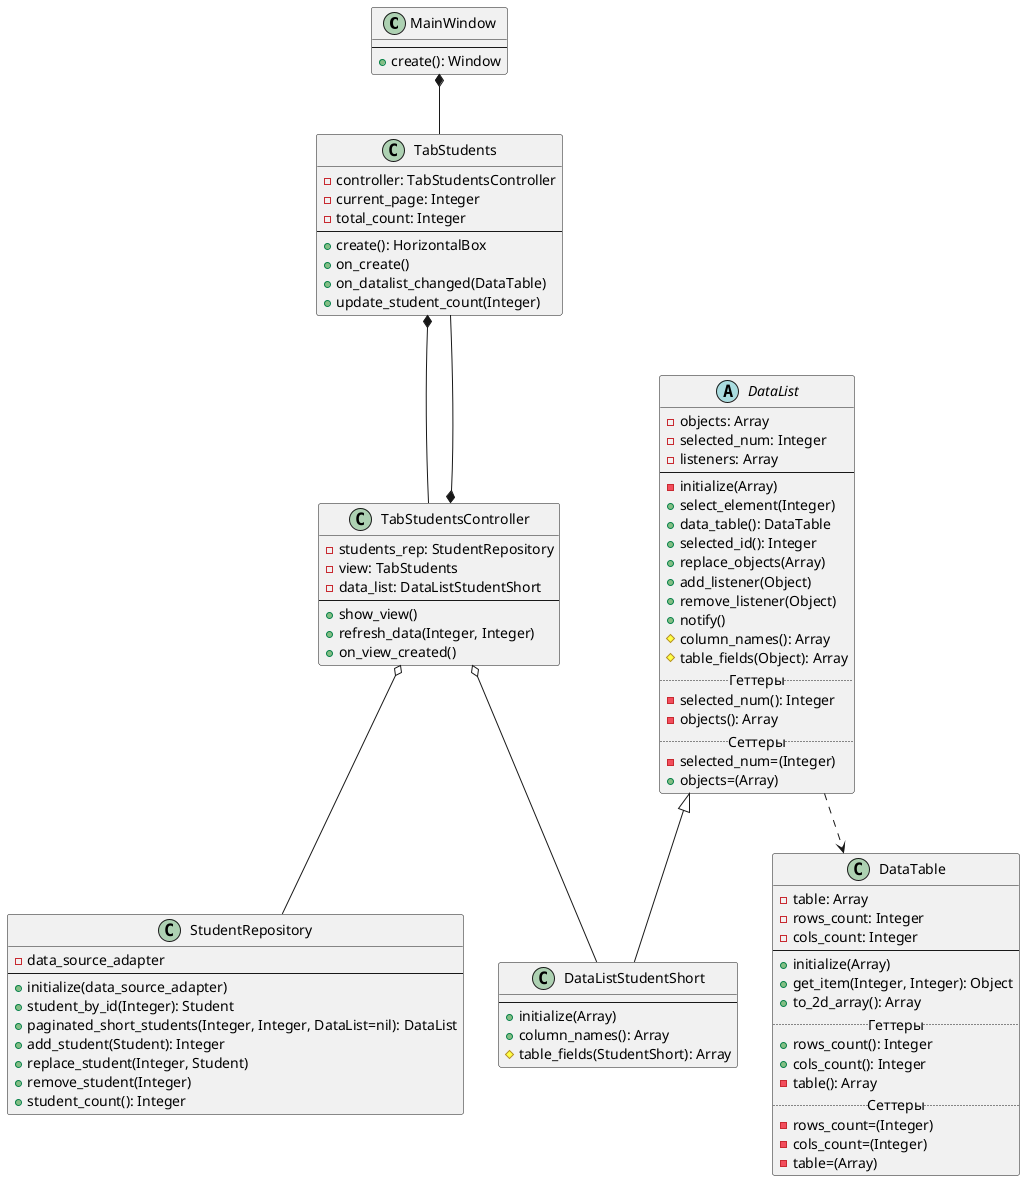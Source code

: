 @startuml
'https://plantuml.com/class-diagram

MainWindow *-- TabStudents
TabStudents *-- TabStudentsController
TabStudentsController *-- TabStudents
DataList ..> DataTable
TabStudentsController o-- DataListStudentShort
TabStudentsController o-- StudentRepository

class MainWindow {
    --
    +create(): Window
}

class TabStudents {
    -controller: TabStudentsController
    -current_page: Integer
    -total_count: Integer
    --
    +create(): HorizontalBox
    +on_create()
    +on_datalist_changed(DataTable)
    +update_student_count(Integer)
}

class TabStudentsController {
    -students_rep: StudentRepository
    -view: TabStudents
    -data_list: DataListStudentShort
    --
    +show_view()
    +refresh_data(Integer, Integer)
    +on_view_created()
}

class DataTable {
    -table: Array
    -rows_count: Integer
    -cols_count: Integer
    --
    +initialize(Array)
    +get_item(Integer, Integer): Object
    +to_2d_array(): Array
    .. Геттеры ..
    +rows_count(): Integer
    +cols_count(): Integer
    -table(): Array
    .. Сеттеры ..
    -rows_count=(Integer)
    -cols_count=(Integer)
    -table=(Array)
}

abstract class DataList {
    -objects: Array
    -selected_num: Integer
    -listeners: Array
    --
    -initialize(Array)
    +select_element(Integer)
    +data_table(): DataTable
    +selected_id(): Integer
    +replace_objects(Array)
    +add_listener(Object)
    +remove_listener(Object)
    +notify()
    #column_names(): Array
    #table_fields(Object): Array
    .. Геттеры ..
    -selected_num(): Integer
    -objects(): Array
    .. Сеттеры ..
    -selected_num=(Integer)
    +objects=(Array)
}

class DataListStudentShort extends DataList {
    --
    +initialize(Array)
    +column_names(): Array
    #table_fields(StudentShort): Array
}

class StudentRepository {
    -data_source_adapter
    --
    +initialize(data_source_adapter)
    +student_by_id(Integer): Student
    +paginated_short_students(Integer, Integer, DataList=nil): DataList
    +add_student(Student): Integer
    +replace_student(Integer, Student)
    +remove_student(Integer)
    +student_count(): Integer
}
@enduml